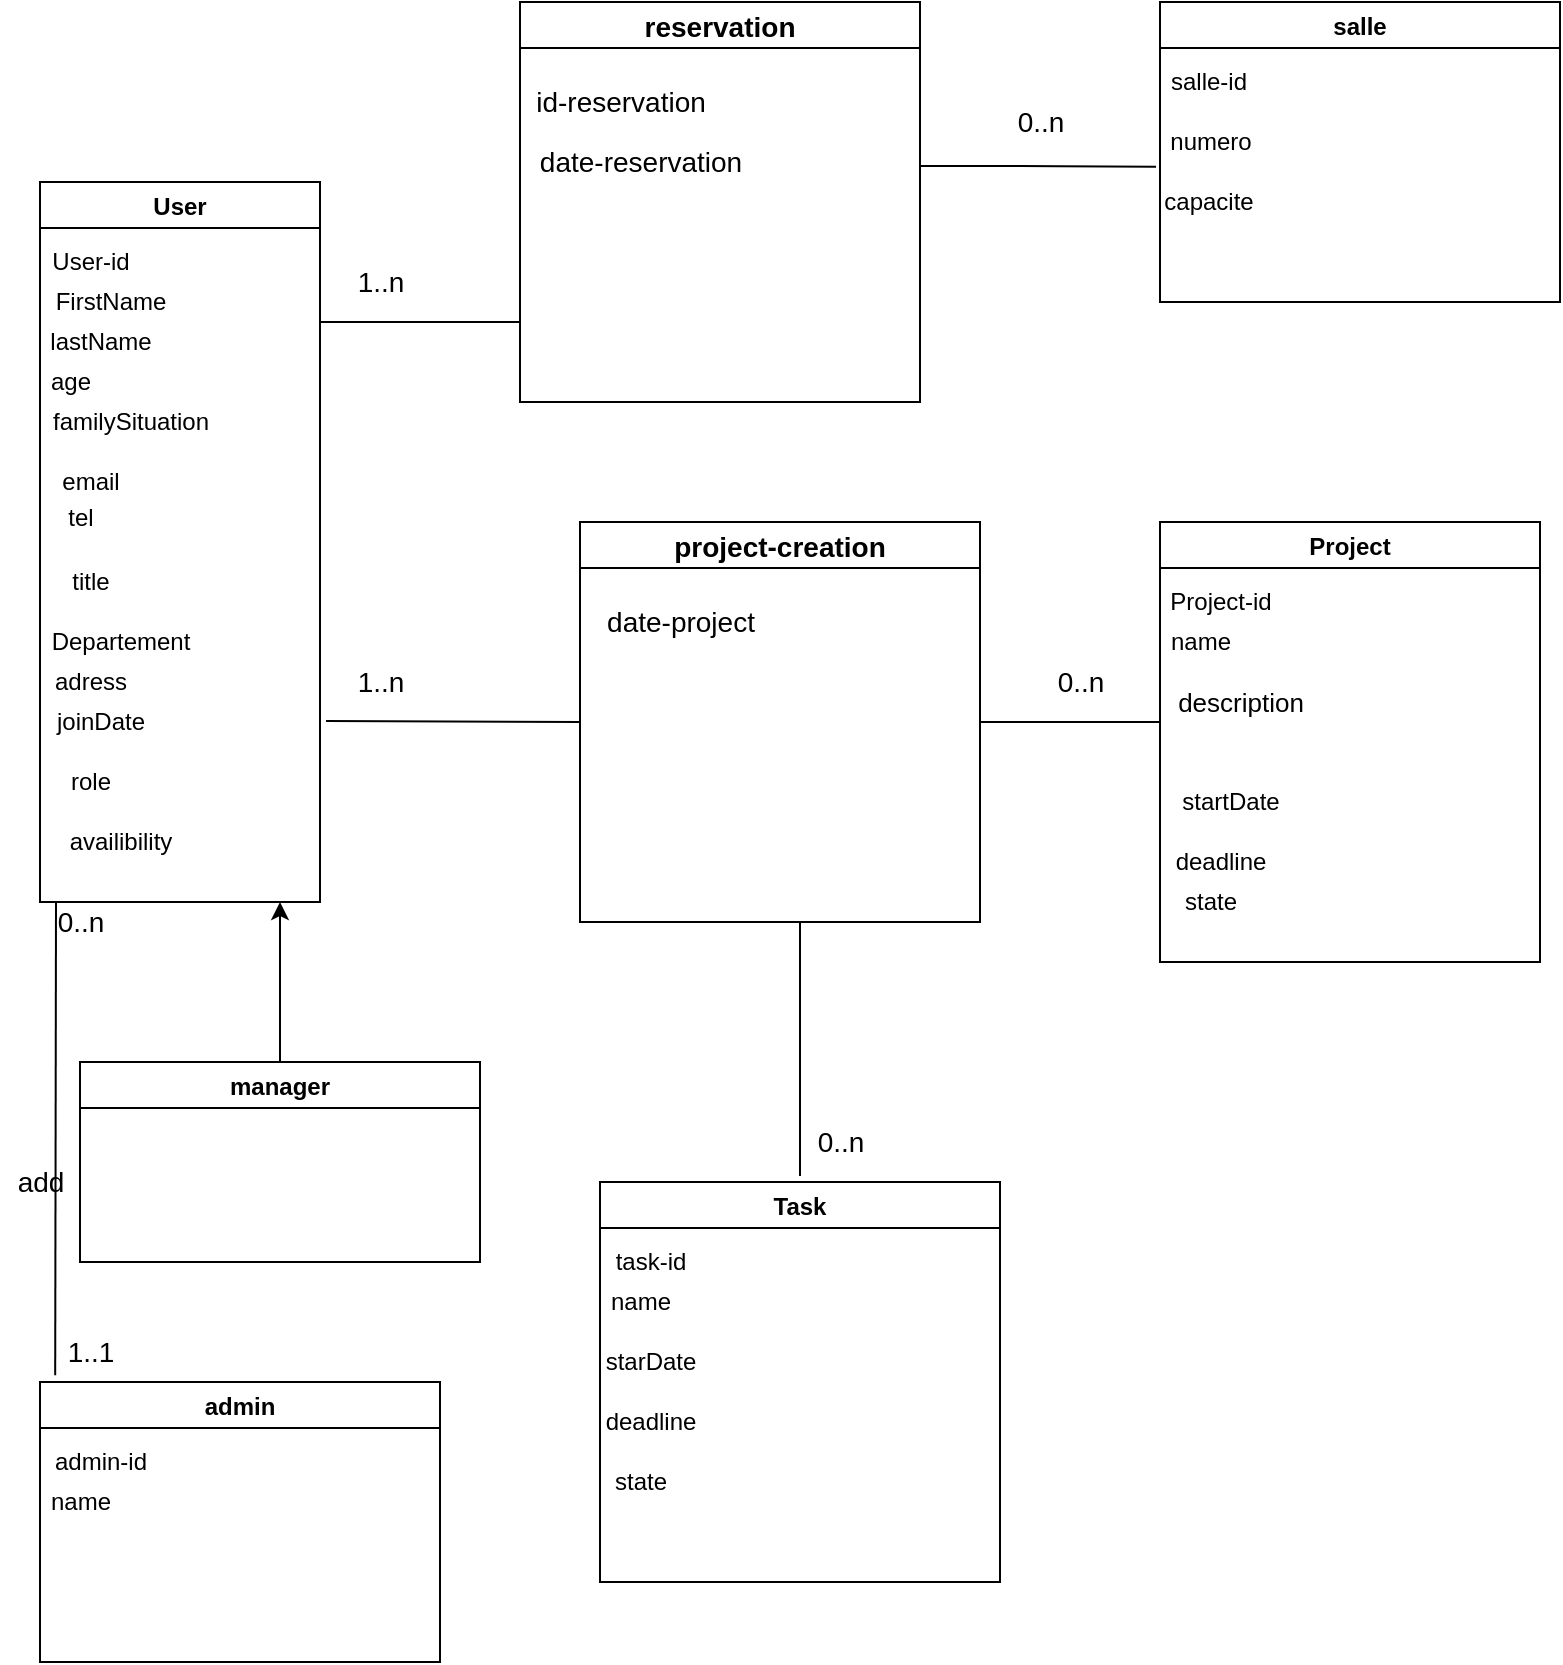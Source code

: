 <mxfile>
    <diagram id="qZzY9AqTdy8Hu-7LQzvj" name="Page-1">
        <mxGraphModel dx="773" dy="1744" grid="1" gridSize="10" guides="1" tooltips="1" connect="1" arrows="1" fold="1" page="1" pageScale="1" pageWidth="827" pageHeight="1169" math="0" shadow="0">
            <root>
                <mxCell id="0"/>
                <mxCell id="1" parent="0"/>
                <mxCell id="3" value="User" style="swimlane;" parent="1" vertex="1">
                    <mxGeometry x="20" y="10" width="140" height="360" as="geometry"/>
                </mxCell>
                <mxCell id="4" value="User-id" style="text;html=1;align=center;verticalAlign=middle;resizable=0;points=[];autosize=1;strokeColor=none;" parent="3" vertex="1">
                    <mxGeometry y="30" width="50" height="20" as="geometry"/>
                </mxCell>
                <mxCell id="5" value="FirstName&lt;br&gt;" style="text;html=1;align=center;verticalAlign=middle;resizable=0;points=[];autosize=1;strokeColor=none;" parent="3" vertex="1">
                    <mxGeometry y="50" width="70" height="20" as="geometry"/>
                </mxCell>
                <mxCell id="6" value="lastName&lt;br&gt;" style="text;html=1;align=center;verticalAlign=middle;resizable=0;points=[];autosize=1;strokeColor=none;" parent="3" vertex="1">
                    <mxGeometry x="-5" y="70" width="70" height="20" as="geometry"/>
                </mxCell>
                <mxCell id="7" value="age&lt;br&gt;" style="text;html=1;align=center;verticalAlign=middle;resizable=0;points=[];autosize=1;strokeColor=none;" parent="3" vertex="1">
                    <mxGeometry x="-5" y="90" width="40" height="20" as="geometry"/>
                </mxCell>
                <mxCell id="8" value="familySituation" style="text;html=1;align=center;verticalAlign=middle;resizable=0;points=[];autosize=1;strokeColor=none;" parent="3" vertex="1">
                    <mxGeometry y="110" width="90" height="20" as="geometry"/>
                </mxCell>
                <mxCell id="9" value="email" style="text;html=1;align=center;verticalAlign=middle;resizable=0;points=[];autosize=1;strokeColor=none;" parent="3" vertex="1">
                    <mxGeometry x="5" y="140" width="40" height="20" as="geometry"/>
                </mxCell>
                <mxCell id="12" value="tel&lt;br&gt;&lt;br&gt;" style="text;html=1;align=center;verticalAlign=middle;resizable=0;points=[];autosize=1;strokeColor=none;" parent="3" vertex="1">
                    <mxGeometry x="5" y="160" width="30" height="30" as="geometry"/>
                </mxCell>
                <mxCell id="14" value="title&lt;br&gt;" style="text;html=1;align=center;verticalAlign=middle;resizable=0;points=[];autosize=1;strokeColor=none;" vertex="1" parent="3">
                    <mxGeometry x="10" y="190" width="30" height="20" as="geometry"/>
                </mxCell>
                <mxCell id="18" value="joinDate&lt;br&gt;" style="text;html=1;align=center;verticalAlign=middle;resizable=0;points=[];autosize=1;strokeColor=none;" vertex="1" parent="3">
                    <mxGeometry y="260" width="60" height="20" as="geometry"/>
                </mxCell>
                <mxCell id="20" value="availibility&lt;br&gt;" style="text;html=1;align=center;verticalAlign=middle;resizable=0;points=[];autosize=1;strokeColor=none;" vertex="1" parent="3">
                    <mxGeometry x="5" y="320" width="70" height="20" as="geometry"/>
                </mxCell>
                <mxCell id="19" value="role&lt;br&gt;" style="text;html=1;align=center;verticalAlign=middle;resizable=0;points=[];autosize=1;strokeColor=none;" vertex="1" parent="3">
                    <mxGeometry x="5" y="290" width="40" height="20" as="geometry"/>
                </mxCell>
                <mxCell id="16" value="Departement&lt;br&gt;" style="text;html=1;align=center;verticalAlign=middle;resizable=0;points=[];autosize=1;strokeColor=none;" vertex="1" parent="3">
                    <mxGeometry x="-5" y="220" width="90" height="20" as="geometry"/>
                </mxCell>
                <mxCell id="17" value="adress" style="text;html=1;align=center;verticalAlign=middle;resizable=0;points=[];autosize=1;strokeColor=none;" vertex="1" parent="3">
                    <mxGeometry y="240" width="50" height="20" as="geometry"/>
                </mxCell>
                <mxCell id="21" value="Project" style="swimlane;" vertex="1" parent="1">
                    <mxGeometry x="580" y="180" width="190" height="220" as="geometry"/>
                </mxCell>
                <mxCell id="22" value="Project-id" style="text;html=1;align=center;verticalAlign=middle;resizable=0;points=[];autosize=1;strokeColor=none;" vertex="1" parent="21">
                    <mxGeometry x="-5" y="30" width="70" height="20" as="geometry"/>
                </mxCell>
                <mxCell id="29" value="deadline" style="text;html=1;align=center;verticalAlign=middle;resizable=0;points=[];autosize=1;strokeColor=none;" vertex="1" parent="21">
                    <mxGeometry y="160" width="60" height="20" as="geometry"/>
                </mxCell>
                <mxCell id="30" value="state" style="text;html=1;align=center;verticalAlign=middle;resizable=0;points=[];autosize=1;strokeColor=none;" vertex="1" parent="21">
                    <mxGeometry x="5" y="180" width="40" height="20" as="geometry"/>
                </mxCell>
                <mxCell id="28" value="startDate" style="text;html=1;align=center;verticalAlign=middle;resizable=0;points=[];autosize=1;strokeColor=none;" vertex="1" parent="21">
                    <mxGeometry x="5" y="130" width="60" height="20" as="geometry"/>
                </mxCell>
                <mxCell id="25" value="name" style="text;html=1;align=center;verticalAlign=middle;resizable=0;points=[];autosize=1;strokeColor=none;" vertex="1" parent="21">
                    <mxGeometry x="-5" y="50" width="50" height="20" as="geometry"/>
                </mxCell>
                <mxCell id="135" value="&lt;font style=&quot;font-size: 13px&quot;&gt;description&lt;/font&gt;" style="text;html=1;align=center;verticalAlign=middle;resizable=0;points=[];autosize=1;strokeColor=none;fontSize=14;" vertex="1" parent="21">
                    <mxGeometry y="80" width="80" height="20" as="geometry"/>
                </mxCell>
                <mxCell id="31" value="Task" style="swimlane;" vertex="1" parent="1">
                    <mxGeometry x="300" y="510" width="200" height="200" as="geometry"/>
                </mxCell>
                <mxCell id="32" value="task-id" style="text;html=1;align=center;verticalAlign=middle;resizable=0;points=[];autosize=1;strokeColor=none;" vertex="1" parent="31">
                    <mxGeometry y="30" width="50" height="20" as="geometry"/>
                </mxCell>
                <mxCell id="33" value="name" style="text;html=1;align=center;verticalAlign=middle;resizable=0;points=[];autosize=1;strokeColor=none;" vertex="1" parent="31">
                    <mxGeometry x="-5" y="50" width="50" height="20" as="geometry"/>
                </mxCell>
                <mxCell id="34" value="starDate&lt;br&gt;" style="text;html=1;align=center;verticalAlign=middle;resizable=0;points=[];autosize=1;strokeColor=none;" vertex="1" parent="31">
                    <mxGeometry x="-5" y="80" width="60" height="20" as="geometry"/>
                </mxCell>
                <mxCell id="35" value="deadline" style="text;html=1;align=center;verticalAlign=middle;resizable=0;points=[];autosize=1;strokeColor=none;" vertex="1" parent="31">
                    <mxGeometry x="-5" y="110" width="60" height="20" as="geometry"/>
                </mxCell>
                <mxCell id="36" value="state" style="text;html=1;align=center;verticalAlign=middle;resizable=0;points=[];autosize=1;strokeColor=none;" vertex="1" parent="31">
                    <mxGeometry y="140" width="40" height="20" as="geometry"/>
                </mxCell>
                <mxCell id="44" value="salle" style="swimlane;" vertex="1" parent="1">
                    <mxGeometry x="580" y="-80" width="200" height="150" as="geometry"/>
                </mxCell>
                <mxCell id="45" value="salle-id" style="text;html=1;align=center;verticalAlign=middle;resizable=0;points=[];autosize=1;strokeColor=none;" vertex="1" parent="44">
                    <mxGeometry x="-1" y="30" width="50" height="20" as="geometry"/>
                </mxCell>
                <mxCell id="46" value="numero" style="text;html=1;align=center;verticalAlign=middle;resizable=0;points=[];autosize=1;strokeColor=none;" vertex="1" parent="44">
                    <mxGeometry x="-5" y="60" width="60" height="20" as="geometry"/>
                </mxCell>
                <mxCell id="47" value="capacite" style="text;html=1;align=center;verticalAlign=middle;resizable=0;points=[];autosize=1;strokeColor=none;" vertex="1" parent="44">
                    <mxGeometry x="-6" y="90" width="60" height="20" as="geometry"/>
                </mxCell>
                <mxCell id="50" style="edgeStyle=orthogonalEdgeStyle;rounded=0;orthogonalLoop=1;jettySize=auto;html=1;" edge="1" parent="1" source="48">
                    <mxGeometry relative="1" as="geometry">
                        <mxPoint x="140" y="370" as="targetPoint"/>
                    </mxGeometry>
                </mxCell>
                <mxCell id="48" value="manager" style="swimlane;" vertex="1" parent="1">
                    <mxGeometry x="40" y="450" width="200" height="100" as="geometry"/>
                </mxCell>
                <mxCell id="49" value="admin" style="swimlane;" vertex="1" parent="1">
                    <mxGeometry x="20" y="610" width="200" height="140" as="geometry"/>
                </mxCell>
                <mxCell id="66" value="admin-id" style="text;html=1;align=center;verticalAlign=middle;resizable=0;points=[];autosize=1;strokeColor=none;" vertex="1" parent="1">
                    <mxGeometry x="20" y="640" width="60" height="20" as="geometry"/>
                </mxCell>
                <mxCell id="67" value="name" style="text;html=1;align=center;verticalAlign=middle;resizable=0;points=[];autosize=1;strokeColor=none;" vertex="1" parent="1">
                    <mxGeometry x="15" y="660" width="50" height="20" as="geometry"/>
                </mxCell>
                <mxCell id="76" value="" style="endArrow=none;html=1;exitX=0.038;exitY=-0.024;exitDx=0;exitDy=0;exitPerimeter=0;" edge="1" parent="1" source="49">
                    <mxGeometry width="50" height="50" relative="1" as="geometry">
                        <mxPoint x="210" y="510" as="sourcePoint"/>
                        <mxPoint x="28" y="370" as="targetPoint"/>
                    </mxGeometry>
                </mxCell>
                <mxCell id="91" value="1..1" style="text;html=1;align=center;verticalAlign=middle;resizable=0;points=[];autosize=1;strokeColor=none;fontSize=14;" vertex="1" parent="1">
                    <mxGeometry x="25" y="585" width="40" height="20" as="geometry"/>
                </mxCell>
                <mxCell id="92" value="0..n" style="text;html=1;align=center;verticalAlign=middle;resizable=0;points=[];autosize=1;strokeColor=none;fontSize=14;" vertex="1" parent="1">
                    <mxGeometry x="20" y="370" width="40" height="20" as="geometry"/>
                </mxCell>
                <mxCell id="99" value="add" style="text;html=1;align=center;verticalAlign=middle;resizable=0;points=[];autosize=1;strokeColor=none;fontSize=14;" vertex="1" parent="1">
                    <mxGeometry y="500" width="40" height="20" as="geometry"/>
                </mxCell>
                <mxCell id="103" value="" style="endArrow=none;html=1;fontSize=14;" edge="1" parent="1">
                    <mxGeometry width="50" height="50" relative="1" as="geometry">
                        <mxPoint x="400" y="507" as="sourcePoint"/>
                        <mxPoint x="400" y="380" as="targetPoint"/>
                    </mxGeometry>
                </mxCell>
                <mxCell id="107" value="project-creation" style="swimlane;fontSize=14;" vertex="1" parent="1">
                    <mxGeometry x="290" y="180" width="200" height="200" as="geometry"/>
                </mxCell>
                <mxCell id="109" value="date-project" style="text;html=1;align=center;verticalAlign=middle;resizable=0;points=[];autosize=1;strokeColor=none;fontSize=14;" vertex="1" parent="107">
                    <mxGeometry x="5" y="40" width="90" height="20" as="geometry"/>
                </mxCell>
                <mxCell id="111" value="" style="endArrow=none;html=1;fontSize=14;entryX=0;entryY=0.5;entryDx=0;entryDy=0;" edge="1" parent="1" target="107">
                    <mxGeometry width="50" height="50" relative="1" as="geometry">
                        <mxPoint x="163" y="279.5" as="sourcePoint"/>
                        <mxPoint x="240" y="279.5" as="targetPoint"/>
                    </mxGeometry>
                </mxCell>
                <mxCell id="112" value="" style="endArrow=none;html=1;fontSize=14;exitX=1;exitY=0.5;exitDx=0;exitDy=0;" edge="1" parent="1" source="107">
                    <mxGeometry width="50" height="50" relative="1" as="geometry">
                        <mxPoint x="520" y="340" as="sourcePoint"/>
                        <mxPoint x="580" y="280" as="targetPoint"/>
                        <Array as="points"/>
                    </mxGeometry>
                </mxCell>
                <mxCell id="118" value="reservation" style="swimlane;fontSize=14;" vertex="1" parent="1">
                    <mxGeometry x="260" y="-80" width="200" height="200" as="geometry"/>
                </mxCell>
                <mxCell id="119" value="id-reservation" style="text;html=1;align=center;verticalAlign=middle;resizable=0;points=[];autosize=1;strokeColor=none;fontSize=14;" vertex="1" parent="118">
                    <mxGeometry y="40" width="100" height="20" as="geometry"/>
                </mxCell>
                <mxCell id="120" value="date-reservation" style="text;html=1;align=center;verticalAlign=middle;resizable=0;points=[];autosize=1;strokeColor=none;fontSize=14;" vertex="1" parent="118">
                    <mxGeometry y="70" width="120" height="20" as="geometry"/>
                </mxCell>
                <mxCell id="121" value="" style="endArrow=none;html=1;fontSize=14;" edge="1" parent="1">
                    <mxGeometry width="50" height="50" relative="1" as="geometry">
                        <mxPoint x="160" y="80" as="sourcePoint"/>
                        <mxPoint x="260" y="80" as="targetPoint"/>
                    </mxGeometry>
                </mxCell>
                <mxCell id="124" value="1..n" style="text;html=1;align=center;verticalAlign=middle;resizable=0;points=[];autosize=1;strokeColor=none;fontSize=14;" vertex="1" parent="1">
                    <mxGeometry x="170" y="50" width="40" height="20" as="geometry"/>
                </mxCell>
                <mxCell id="126" value="0..n" style="text;html=1;align=center;verticalAlign=middle;resizable=0;points=[];autosize=1;strokeColor=none;fontSize=14;" vertex="1" parent="1">
                    <mxGeometry x="500" y="-30" width="40" height="20" as="geometry"/>
                </mxCell>
                <mxCell id="128" value="1..n" style="text;html=1;align=center;verticalAlign=middle;resizable=0;points=[];autosize=1;strokeColor=none;fontSize=14;" vertex="1" parent="1">
                    <mxGeometry x="170" y="250" width="40" height="20" as="geometry"/>
                </mxCell>
                <mxCell id="129" value="0..n" style="text;html=1;align=center;verticalAlign=middle;resizable=0;points=[];autosize=1;strokeColor=none;fontSize=14;" vertex="1" parent="1">
                    <mxGeometry x="520" y="250" width="40" height="20" as="geometry"/>
                </mxCell>
                <mxCell id="131" value="0..n" style="text;html=1;align=center;verticalAlign=middle;resizable=0;points=[];autosize=1;strokeColor=none;fontSize=14;" vertex="1" parent="1">
                    <mxGeometry x="400" y="480" width="40" height="20" as="geometry"/>
                </mxCell>
                <mxCell id="134" value="" style="endArrow=none;html=1;fontSize=14;entryX=0.05;entryY=1.12;entryDx=0;entryDy=0;entryPerimeter=0;" edge="1" parent="1" target="46">
                    <mxGeometry width="50" height="50" relative="1" as="geometry">
                        <mxPoint x="460" y="2" as="sourcePoint"/>
                        <mxPoint x="430" y="-120" as="targetPoint"/>
                        <Array as="points">
                            <mxPoint x="520" y="2"/>
                        </Array>
                    </mxGeometry>
                </mxCell>
            </root>
        </mxGraphModel>
    </diagram>
</mxfile>
